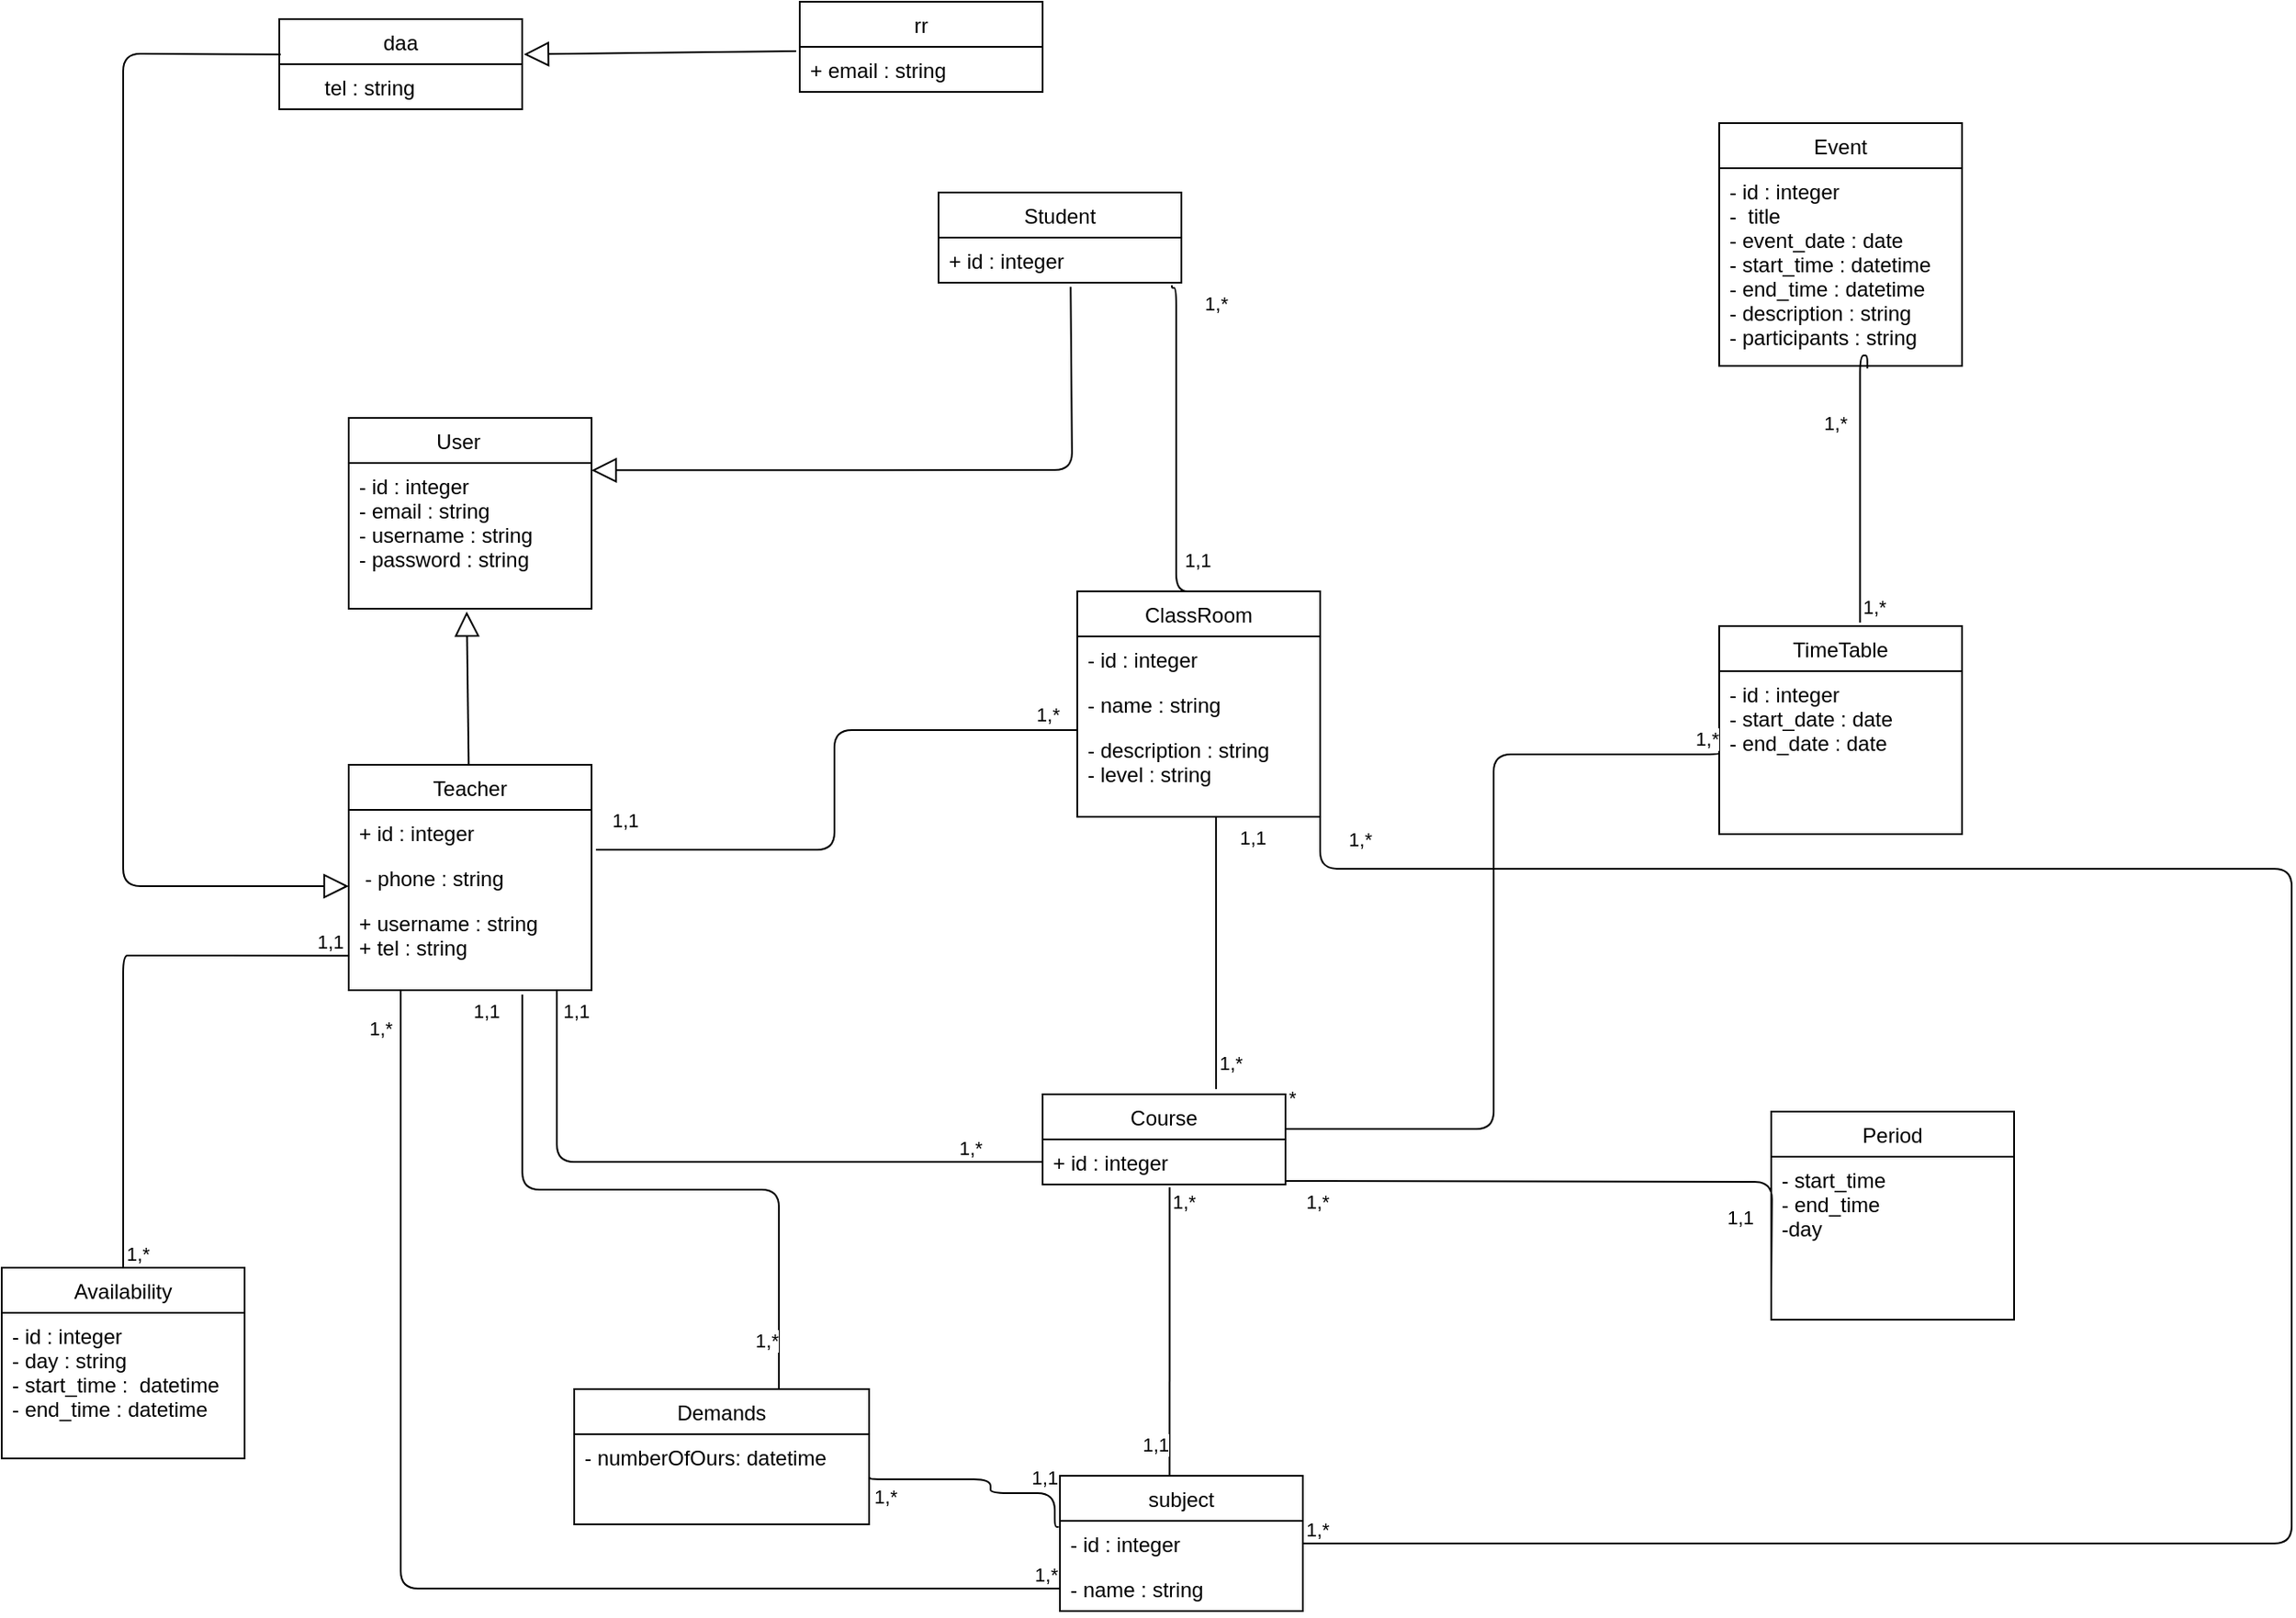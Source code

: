 <mxfile>
    <diagram id="ciQCrEyFvYRlzCqk7NxC" name="Page-1">
        <mxGraphModel dx="436" dy="273" grid="1" gridSize="10" guides="1" tooltips="1" connect="1" arrows="1" fold="1" page="1" pageScale="1" pageWidth="1654" pageHeight="1169" math="0" shadow="0">
            <root>
                <mxCell id="0"/>
                <mxCell id="1" parent="0"/>
                <mxCell id="2" value="User    " style="swimlane;fontStyle=0;childLayout=stackLayout;horizontal=1;startSize=26;fillColor=none;horizontalStack=0;resizeParent=1;resizeParentMax=0;resizeLast=0;collapsible=1;marginBottom=0;" vertex="1" parent="1">
                    <mxGeometry x="250" y="370" width="140" height="110" as="geometry"/>
                </mxCell>
                <mxCell id="5" value="- id : integer&#10;- email : string    &#10;- username : string&#10;- password : string" style="text;strokeColor=none;fillColor=none;align=left;verticalAlign=top;spacingLeft=4;spacingRight=4;overflow=hidden;rotatable=0;points=[[0,0.5],[1,0.5]];portConstraint=eastwest;" vertex="1" parent="2">
                    <mxGeometry y="26" width="140" height="84" as="geometry"/>
                </mxCell>
                <mxCell id="6" value="Student" style="swimlane;fontStyle=0;childLayout=stackLayout;horizontal=1;startSize=26;fillColor=none;horizontalStack=0;resizeParent=1;resizeParentMax=0;resizeLast=0;collapsible=1;marginBottom=0;" vertex="1" parent="1">
                    <mxGeometry x="590" y="240" width="140" height="52" as="geometry"/>
                </mxCell>
                <mxCell id="7" value="+ id : integer    " style="text;strokeColor=none;fillColor=none;align=left;verticalAlign=top;spacingLeft=4;spacingRight=4;overflow=hidden;rotatable=0;points=[[0,0.5],[1,0.5]];portConstraint=eastwest;" vertex="1" parent="6">
                    <mxGeometry y="26" width="140" height="26" as="geometry"/>
                </mxCell>
                <mxCell id="10" value="daa" style="swimlane;fontStyle=0;childLayout=stackLayout;horizontal=1;startSize=26;fillColor=none;horizontalStack=0;resizeParent=1;resizeParentMax=0;resizeLast=0;collapsible=1;marginBottom=0;" vertex="1" parent="1">
                    <mxGeometry x="210" y="140" width="140" height="52" as="geometry"/>
                </mxCell>
                <mxCell id="14" value="Teacher" style="swimlane;fontStyle=0;childLayout=stackLayout;horizontal=1;startSize=26;fillColor=none;horizontalStack=0;resizeParent=1;resizeParentMax=0;resizeLast=0;collapsible=1;marginBottom=0;" vertex="1" parent="1">
                    <mxGeometry x="250" y="570" width="140" height="130" as="geometry"/>
                </mxCell>
                <mxCell id="15" value="+ id : integer    " style="text;strokeColor=none;fillColor=none;align=left;verticalAlign=top;spacingLeft=4;spacingRight=4;overflow=hidden;rotatable=0;points=[[0,0.5],[1,0.5]];portConstraint=eastwest;" vertex="1" parent="14">
                    <mxGeometry y="26" width="140" height="26" as="geometry"/>
                </mxCell>
                <mxCell id="16" value=" - phone : string" style="text;strokeColor=none;fillColor=none;align=left;verticalAlign=top;spacingLeft=4;spacingRight=4;overflow=hidden;rotatable=0;points=[[0,0.5],[1,0.5]];portConstraint=eastwest;" vertex="1" parent="14">
                    <mxGeometry y="52" width="140" height="26" as="geometry"/>
                </mxCell>
                <mxCell id="17" value="+ username : string&#10;+ tel : string" style="text;strokeColor=none;fillColor=none;align=left;verticalAlign=top;spacingLeft=4;spacingRight=4;overflow=hidden;rotatable=0;points=[[0,0.5],[1,0.5]];portConstraint=eastwest;" vertex="1" parent="14">
                    <mxGeometry y="78" width="140" height="52" as="geometry"/>
                </mxCell>
                <mxCell id="18" value="" style="endArrow=block;endFill=0;endSize=12;html=1;entryX=0.486;entryY=1.019;entryDx=0;entryDy=0;entryPerimeter=0;" edge="1" parent="1" source="14" target="5">
                    <mxGeometry width="160" relative="1" as="geometry">
                        <mxPoint x="430" y="580" as="sourcePoint"/>
                        <mxPoint x="590" y="580" as="targetPoint"/>
                    </mxGeometry>
                </mxCell>
                <mxCell id="19" value="subject" style="swimlane;fontStyle=0;childLayout=stackLayout;horizontal=1;startSize=26;fillColor=none;horizontalStack=0;resizeParent=1;resizeParentMax=0;resizeLast=0;collapsible=1;marginBottom=0;" vertex="1" parent="1">
                    <mxGeometry x="660" y="980" width="140" height="78" as="geometry"/>
                </mxCell>
                <mxCell id="20" value="- id : integer    " style="text;strokeColor=none;fillColor=none;align=left;verticalAlign=top;spacingLeft=4;spacingRight=4;overflow=hidden;rotatable=0;points=[[0,0.5],[1,0.5]];portConstraint=eastwest;" vertex="1" parent="19">
                    <mxGeometry y="26" width="140" height="26" as="geometry"/>
                </mxCell>
                <mxCell id="21" value="- name : string&#10;" style="text;strokeColor=none;fillColor=none;align=left;verticalAlign=top;spacingLeft=4;spacingRight=4;overflow=hidden;rotatable=0;points=[[0,0.5],[1,0.5]];portConstraint=eastwest;" vertex="1" parent="19">
                    <mxGeometry y="52" width="140" height="26" as="geometry"/>
                </mxCell>
                <mxCell id="23" value="Period" style="swimlane;fontStyle=0;childLayout=stackLayout;horizontal=1;startSize=26;fillColor=none;horizontalStack=0;resizeParent=1;resizeParentMax=0;resizeLast=0;collapsible=1;marginBottom=0;" vertex="1" parent="1">
                    <mxGeometry x="1070" y="770" width="140" height="120" as="geometry"/>
                </mxCell>
                <mxCell id="24" value="- start_time&#10;- end_time&#10;-day" style="text;strokeColor=none;fillColor=none;align=left;verticalAlign=top;spacingLeft=4;spacingRight=4;overflow=hidden;rotatable=0;points=[[0,0.5],[1,0.5]];portConstraint=eastwest;" vertex="1" parent="23">
                    <mxGeometry y="26" width="140" height="94" as="geometry"/>
                </mxCell>
                <mxCell id="27" value="Demands" style="swimlane;fontStyle=0;childLayout=stackLayout;horizontal=1;startSize=26;fillColor=none;horizontalStack=0;resizeParent=1;resizeParentMax=0;resizeLast=0;collapsible=1;marginBottom=0;" vertex="1" parent="1">
                    <mxGeometry x="380" y="930" width="170" height="78" as="geometry"/>
                </mxCell>
                <mxCell id="30" value="- numberOfOurs: datetime&#10;" style="text;strokeColor=none;fillColor=none;align=left;verticalAlign=top;spacingLeft=4;spacingRight=4;overflow=hidden;rotatable=0;points=[[0,0.5],[1,0.5]];portConstraint=eastwest;" vertex="1" parent="27">
                    <mxGeometry y="26" width="170" height="52" as="geometry"/>
                </mxCell>
                <mxCell id="31" value="Event" style="swimlane;fontStyle=0;childLayout=stackLayout;horizontal=1;startSize=26;fillColor=none;horizontalStack=0;resizeParent=1;resizeParentMax=0;resizeLast=0;collapsible=1;marginBottom=0;" vertex="1" parent="1">
                    <mxGeometry x="1040" y="200" width="140" height="140" as="geometry"/>
                </mxCell>
                <mxCell id="32" value="- id : integer&#10;-  title&#10;- event_date : date&#10;- start_time : datetime&#10;- end_time : datetime&#10;- description : string&#10;- participants : string" style="text;strokeColor=none;fillColor=none;align=left;verticalAlign=top;spacingLeft=4;spacingRight=4;overflow=hidden;rotatable=0;points=[[0,0.5],[1,0.5]];portConstraint=eastwest;" vertex="1" parent="31">
                    <mxGeometry y="26" width="140" height="114" as="geometry"/>
                </mxCell>
                <mxCell id="39" value="ClassRoom" style="swimlane;fontStyle=0;childLayout=stackLayout;horizontal=1;startSize=26;fillColor=none;horizontalStack=0;resizeParent=1;resizeParentMax=0;resizeLast=0;collapsible=1;marginBottom=0;" vertex="1" parent="1">
                    <mxGeometry x="670" y="470" width="140" height="130" as="geometry"/>
                </mxCell>
                <mxCell id="40" value="- id : integer    " style="text;strokeColor=none;fillColor=none;align=left;verticalAlign=top;spacingLeft=4;spacingRight=4;overflow=hidden;rotatable=0;points=[[0,0.5],[1,0.5]];portConstraint=eastwest;" vertex="1" parent="39">
                    <mxGeometry y="26" width="140" height="26" as="geometry"/>
                </mxCell>
                <mxCell id="41" value="- name : string&#10;" style="text;strokeColor=none;fillColor=none;align=left;verticalAlign=top;spacingLeft=4;spacingRight=4;overflow=hidden;rotatable=0;points=[[0,0.5],[1,0.5]];portConstraint=eastwest;" vertex="1" parent="39">
                    <mxGeometry y="52" width="140" height="26" as="geometry"/>
                </mxCell>
                <mxCell id="42" value="- description : string &#10;- level : string" style="text;strokeColor=none;fillColor=none;align=left;verticalAlign=top;spacingLeft=4;spacingRight=4;overflow=hidden;rotatable=0;points=[[0,0.5],[1,0.5]];portConstraint=eastwest;" vertex="1" parent="39">
                    <mxGeometry y="78" width="140" height="52" as="geometry"/>
                </mxCell>
                <mxCell id="43" value="Course" style="swimlane;fontStyle=0;childLayout=stackLayout;horizontal=1;startSize=26;fillColor=none;horizontalStack=0;resizeParent=1;resizeParentMax=0;resizeLast=0;collapsible=1;marginBottom=0;" vertex="1" parent="1">
                    <mxGeometry x="650" y="760" width="140" height="52" as="geometry"/>
                </mxCell>
                <mxCell id="44" value="+ id : integer    " style="text;strokeColor=none;fillColor=none;align=left;verticalAlign=top;spacingLeft=4;spacingRight=4;overflow=hidden;rotatable=0;points=[[0,0.5],[1,0.5]];portConstraint=eastwest;" vertex="1" parent="43">
                    <mxGeometry y="26" width="140" height="26" as="geometry"/>
                </mxCell>
                <mxCell id="47" value="Availability" style="swimlane;fontStyle=0;childLayout=stackLayout;horizontal=1;startSize=26;fillColor=none;horizontalStack=0;resizeParent=1;resizeParentMax=0;resizeLast=0;collapsible=1;marginBottom=0;" vertex="1" parent="1">
                    <mxGeometry x="50" y="860" width="140" height="110" as="geometry"/>
                </mxCell>
                <mxCell id="48" value="- id : integer   &#10;- day : string&#10;- start_time :  datetime&#10;- end_time : datetime" style="text;strokeColor=none;fillColor=none;align=left;verticalAlign=top;spacingLeft=4;spacingRight=4;overflow=hidden;rotatable=0;points=[[0,0.5],[1,0.5]];portConstraint=eastwest;" vertex="1" parent="47">
                    <mxGeometry y="26" width="140" height="84" as="geometry"/>
                </mxCell>
                <mxCell id="51" value="" style="endArrow=none;endFill=0;endSize=12;html=1;entryX=0.5;entryY=0;entryDx=0;entryDy=0;exitX=0.003;exitY=0.617;exitDx=0;exitDy=0;exitPerimeter=0;" edge="1" parent="1" source="17" target="47">
                    <mxGeometry width="160" relative="1" as="geometry">
                        <mxPoint x="150" y="680" as="sourcePoint"/>
                        <mxPoint x="158.75" y="880" as="targetPoint"/>
                        <Array as="points">
                            <mxPoint x="130" y="680"/>
                            <mxPoint x="120" y="680"/>
                        </Array>
                    </mxGeometry>
                </mxCell>
                <mxCell id="52" value="" style="endArrow=none;html=1;edgeStyle=orthogonalEdgeStyle;entryX=0.857;entryY=1;entryDx=0;entryDy=0;entryPerimeter=0;exitX=0;exitY=0.5;exitDx=0;exitDy=0;" edge="1" parent="1" source="44" target="17">
                    <mxGeometry relative="1" as="geometry">
                        <mxPoint x="570" y="800" as="sourcePoint"/>
                        <mxPoint x="820" y="840" as="targetPoint"/>
                    </mxGeometry>
                </mxCell>
                <mxCell id="53" value="1,*" style="edgeLabel;resizable=0;html=1;align=left;verticalAlign=bottom;" connectable="0" vertex="1" parent="52">
                    <mxGeometry x="-1" relative="1" as="geometry">
                        <mxPoint x="-50" as="offset"/>
                    </mxGeometry>
                </mxCell>
                <mxCell id="54" value="1,1" style="edgeLabel;resizable=0;html=1;align=right;verticalAlign=bottom;" connectable="0" vertex="1" parent="52">
                    <mxGeometry x="1" relative="1" as="geometry">
                        <mxPoint x="20" y="20" as="offset"/>
                    </mxGeometry>
                </mxCell>
                <mxCell id="55" value="" style="endArrow=none;html=1;edgeStyle=orthogonalEdgeStyle;exitX=0.523;exitY=1.062;exitDx=0;exitDy=0;exitPerimeter=0;" edge="1" parent="1" source="44">
                    <mxGeometry relative="1" as="geometry">
                        <mxPoint x="722.52" y="892.756" as="sourcePoint"/>
                        <mxPoint x="723" y="980" as="targetPoint"/>
                        <Array as="points">
                            <mxPoint x="723" y="980"/>
                        </Array>
                    </mxGeometry>
                </mxCell>
                <mxCell id="56" value="1,*" style="edgeLabel;resizable=0;html=1;align=left;verticalAlign=bottom;" connectable="0" vertex="1" parent="55">
                    <mxGeometry x="-1" relative="1" as="geometry">
                        <mxPoint y="17" as="offset"/>
                    </mxGeometry>
                </mxCell>
                <mxCell id="57" value="1,1" style="edgeLabel;resizable=0;html=1;align=right;verticalAlign=bottom;" connectable="0" vertex="1" parent="55">
                    <mxGeometry x="1" relative="1" as="geometry">
                        <mxPoint y="-10" as="offset"/>
                    </mxGeometry>
                </mxCell>
                <mxCell id="58" value="" style="endArrow=none;html=1;edgeStyle=orthogonalEdgeStyle;entryX=0;entryY=0.5;entryDx=0;entryDy=0;" edge="1" parent="1">
                    <mxGeometry relative="1" as="geometry">
                        <mxPoint x="790" y="810" as="sourcePoint"/>
                        <mxPoint x="1070" y="873" as="targetPoint"/>
                    </mxGeometry>
                </mxCell>
                <mxCell id="59" value="1,*" style="edgeLabel;resizable=0;html=1;align=left;verticalAlign=bottom;" connectable="0" vertex="1" parent="58">
                    <mxGeometry x="-1" relative="1" as="geometry">
                        <mxPoint x="10" y="20" as="offset"/>
                    </mxGeometry>
                </mxCell>
                <mxCell id="60" value="1,1" style="edgeLabel;resizable=0;html=1;align=right;verticalAlign=bottom;" connectable="0" vertex="1" parent="58">
                    <mxGeometry x="1" relative="1" as="geometry">
                        <mxPoint x="-10" y="-33" as="offset"/>
                    </mxGeometry>
                </mxCell>
                <mxCell id="61" value="" style="endArrow=none;html=1;edgeStyle=orthogonalEdgeStyle;entryX=0.571;entryY=1;entryDx=0;entryDy=0;entryPerimeter=0;" edge="1" parent="1" target="42">
                    <mxGeometry relative="1" as="geometry">
                        <mxPoint x="750" y="750" as="sourcePoint"/>
                        <mxPoint x="743" y="610" as="targetPoint"/>
                        <Array as="points">
                            <mxPoint x="750" y="760"/>
                        </Array>
                    </mxGeometry>
                </mxCell>
                <mxCell id="62" value="1,*" style="edgeLabel;resizable=0;html=1;align=left;verticalAlign=bottom;" connectable="0" vertex="1" parent="61">
                    <mxGeometry x="-1" relative="1" as="geometry">
                        <mxPoint as="offset"/>
                    </mxGeometry>
                </mxCell>
                <mxCell id="63" value="1,1" style="edgeLabel;resizable=0;html=1;align=right;verticalAlign=bottom;" connectable="0" vertex="1" parent="61">
                    <mxGeometry x="1" relative="1" as="geometry">
                        <mxPoint x="30" y="20" as="offset"/>
                    </mxGeometry>
                </mxCell>
                <mxCell id="64" value="" style="endArrow=none;html=1;edgeStyle=orthogonalEdgeStyle;exitX=0.715;exitY=1.047;exitDx=0;exitDy=0;exitPerimeter=0;" edge="1" parent="1" source="17" target="27">
                    <mxGeometry relative="1" as="geometry">
                        <mxPoint x="350" y="760" as="sourcePoint"/>
                        <mxPoint x="180" y="780" as="targetPoint"/>
                        <Array as="points">
                            <mxPoint x="350" y="815"/>
                            <mxPoint x="498" y="815"/>
                        </Array>
                    </mxGeometry>
                </mxCell>
                <mxCell id="65" value="1,1" style="edgeLabel;resizable=0;html=1;align=left;verticalAlign=bottom;" connectable="0" vertex="1" parent="64">
                    <mxGeometry x="-1" relative="1" as="geometry">
                        <mxPoint x="-30" y="18" as="offset"/>
                    </mxGeometry>
                </mxCell>
                <mxCell id="66" value="1,*" style="edgeLabel;resizable=0;html=1;align=right;verticalAlign=bottom;" connectable="0" vertex="1" parent="64">
                    <mxGeometry x="1" relative="1" as="geometry">
                        <mxPoint y="-20" as="offset"/>
                    </mxGeometry>
                </mxCell>
                <mxCell id="67" value="" style="endArrow=none;html=1;edgeStyle=orthogonalEdgeStyle;exitX=1.018;exitY=-0.115;exitDx=0;exitDy=0;exitPerimeter=0;entryX=0;entryY=0.038;entryDx=0;entryDy=0;entryPerimeter=0;" edge="1" parent="1" source="16" target="42">
                    <mxGeometry relative="1" as="geometry">
                        <mxPoint x="470" y="585" as="sourcePoint"/>
                        <mxPoint x="630" y="585" as="targetPoint"/>
                    </mxGeometry>
                </mxCell>
                <mxCell id="68" value="1,1" style="edgeLabel;resizable=0;html=1;align=left;verticalAlign=bottom;" connectable="0" vertex="1" parent="67">
                    <mxGeometry x="-1" relative="1" as="geometry">
                        <mxPoint x="7" y="-9" as="offset"/>
                    </mxGeometry>
                </mxCell>
                <mxCell id="69" value="1,*" style="edgeLabel;resizable=0;html=1;align=right;verticalAlign=bottom;" connectable="0" vertex="1" parent="67">
                    <mxGeometry x="1" relative="1" as="geometry">
                        <mxPoint x="-10" as="offset"/>
                    </mxGeometry>
                </mxCell>
                <mxCell id="70" value="TimeTable" style="swimlane;fontStyle=0;childLayout=stackLayout;horizontal=1;startSize=26;fillColor=none;horizontalStack=0;resizeParent=1;resizeParentMax=0;resizeLast=0;collapsible=1;marginBottom=0;" vertex="1" parent="1">
                    <mxGeometry x="1040" y="490" width="140" height="120" as="geometry"/>
                </mxCell>
                <mxCell id="71" value="- id : integer&#10;- start_date : date&#10;- end_date : date" style="text;strokeColor=none;fillColor=none;align=left;verticalAlign=top;spacingLeft=4;spacingRight=4;overflow=hidden;rotatable=0;points=[[0,0.5],[1,0.5]];portConstraint=eastwest;" vertex="1" parent="70">
                    <mxGeometry y="26" width="140" height="94" as="geometry"/>
                </mxCell>
                <mxCell id="76" value="" style="endArrow=none;html=1;edgeStyle=orthogonalEdgeStyle;entryX=0;entryY=0.5;entryDx=0;entryDy=0;exitX=1;exitY=0.385;exitDx=0;exitDy=0;exitPerimeter=0;" edge="1" parent="1" source="43" target="71">
                    <mxGeometry relative="1" as="geometry">
                        <mxPoint x="820" y="780" as="sourcePoint"/>
                        <mxPoint x="1036.22" y="537.996" as="targetPoint"/>
                        <Array as="points">
                            <mxPoint x="910" y="780"/>
                            <mxPoint x="910" y="564"/>
                            <mxPoint x="1040" y="564"/>
                        </Array>
                    </mxGeometry>
                </mxCell>
                <mxCell id="77" value="*" style="edgeLabel;resizable=0;html=1;align=left;verticalAlign=bottom;" connectable="0" vertex="1" parent="76">
                    <mxGeometry x="-1" relative="1" as="geometry">
                        <mxPoint y="-10" as="offset"/>
                    </mxGeometry>
                </mxCell>
                <mxCell id="78" value="1,*" style="edgeLabel;resizable=0;html=1;align=right;verticalAlign=bottom;" connectable="0" vertex="1" parent="76">
                    <mxGeometry x="1" relative="1" as="geometry"/>
                </mxCell>
                <mxCell id="79" value="" style="endArrow=none;html=1;edgeStyle=orthogonalEdgeStyle;exitX=0.58;exitY=-0.017;exitDx=0;exitDy=0;exitPerimeter=0;entryX=0.61;entryY=1.013;entryDx=0;entryDy=0;entryPerimeter=0;" edge="1" parent="1" source="70" target="32">
                    <mxGeometry relative="1" as="geometry">
                        <mxPoint x="1040" y="400" as="sourcePoint"/>
                        <mxPoint x="1121" y="330" as="targetPoint"/>
                        <Array as="points">
                            <mxPoint x="1121" y="334"/>
                            <mxPoint x="1125" y="334"/>
                        </Array>
                    </mxGeometry>
                </mxCell>
                <mxCell id="80" value="1,*" style="edgeLabel;resizable=0;html=1;align=left;verticalAlign=bottom;" connectable="0" vertex="1" parent="79">
                    <mxGeometry x="-1" relative="1" as="geometry"/>
                </mxCell>
                <mxCell id="81" value="1,*" style="edgeLabel;resizable=0;html=1;align=right;verticalAlign=bottom;" connectable="0" vertex="1" parent="79">
                    <mxGeometry x="1" relative="1" as="geometry">
                        <mxPoint x="-11" y="40" as="offset"/>
                    </mxGeometry>
                </mxCell>
                <mxCell id="85" value="rr" style="swimlane;fontStyle=0;childLayout=stackLayout;horizontal=1;startSize=26;fillColor=none;horizontalStack=0;resizeParent=1;resizeParentMax=0;resizeLast=0;collapsible=1;marginBottom=0;" vertex="1" parent="1">
                    <mxGeometry x="510" y="130" width="140" height="52" as="geometry"/>
                </mxCell>
                <mxCell id="87" value="+ email : string&#10;" style="text;strokeColor=none;fillColor=none;align=left;verticalAlign=top;spacingLeft=4;spacingRight=4;overflow=hidden;rotatable=0;points=[[0,0.5],[1,0.5]];portConstraint=eastwest;" vertex="1" parent="85">
                    <mxGeometry y="26" width="140" height="26" as="geometry"/>
                </mxCell>
                <mxCell id="90" value="" style="endArrow=block;endFill=0;endSize=12;html=1;exitX=-0.015;exitY=0.096;exitDx=0;exitDy=0;exitPerimeter=0;entryX=1.007;entryY=0.936;entryDx=0;entryDy=0;entryPerimeter=0;" edge="1" parent="1" source="87">
                    <mxGeometry width="160" relative="1" as="geometry">
                        <mxPoint x="500" y="160.136" as="sourcePoint"/>
                        <mxPoint x="350.98" y="160.336" as="targetPoint"/>
                    </mxGeometry>
                </mxCell>
                <mxCell id="91" value="" style="endArrow=block;endFill=0;endSize=12;html=1;entryX=1.007;entryY=0.936;entryDx=0;entryDy=0;entryPerimeter=0;exitX=0.544;exitY=1.09;exitDx=0;exitDy=0;exitPerimeter=0;" edge="1" parent="1" source="7">
                    <mxGeometry width="160" relative="1" as="geometry">
                        <mxPoint x="667" y="370.988" as="sourcePoint"/>
                        <mxPoint x="390" y="400.196" as="targetPoint"/>
                        <Array as="points">
                            <mxPoint x="667" y="400"/>
                        </Array>
                    </mxGeometry>
                </mxCell>
                <mxCell id="92" value="" style="endArrow=none;html=1;edgeStyle=orthogonalEdgeStyle;entryX=0.961;entryY=1.058;entryDx=0;entryDy=0;entryPerimeter=0;exitX=0.5;exitY=0;exitDx=0;exitDy=0;" edge="1" parent="1" source="39" target="7">
                    <mxGeometry relative="1" as="geometry">
                        <mxPoint x="650" y="434.58" as="sourcePoint"/>
                        <mxPoint x="727.06" y="370.988" as="targetPoint"/>
                        <Array as="points">
                            <mxPoint x="727" y="470"/>
                            <mxPoint x="727" y="295"/>
                            <mxPoint x="725" y="295"/>
                        </Array>
                    </mxGeometry>
                </mxCell>
                <mxCell id="93" value="1,1" style="edgeLabel;resizable=0;html=1;align=left;verticalAlign=bottom;" connectable="0" vertex="1" parent="92">
                    <mxGeometry x="-1" relative="1" as="geometry">
                        <mxPoint x="-10" y="-10" as="offset"/>
                    </mxGeometry>
                </mxCell>
                <mxCell id="94" value="1,*" style="edgeLabel;resizable=0;html=1;align=right;verticalAlign=bottom;" connectable="0" vertex="1" parent="92">
                    <mxGeometry x="1" relative="1" as="geometry">
                        <mxPoint x="33" y="19" as="offset"/>
                    </mxGeometry>
                </mxCell>
                <mxCell id="96" value="" style="endArrow=block;endFill=0;endSize=12;html=1;exitX=0.006;exitY=0.393;exitDx=0;exitDy=0;exitPerimeter=0;" edge="1" parent="1" source="10">
                    <mxGeometry width="160" relative="1" as="geometry">
                        <mxPoint x="181.009" y="569.01" as="sourcePoint"/>
                        <mxPoint x="250" y="640" as="targetPoint"/>
                        <Array as="points">
                            <mxPoint x="120" y="160"/>
                            <mxPoint x="120" y="640"/>
                        </Array>
                    </mxGeometry>
                </mxCell>
                <mxCell id="98" value="" style="endArrow=none;html=1;edgeStyle=orthogonalEdgeStyle;entryX=0;entryY=0.5;entryDx=0;entryDy=0;exitX=0.214;exitY=1;exitDx=0;exitDy=0;exitPerimeter=0;" edge="1" parent="1" source="17" target="21">
                    <mxGeometry relative="1" as="geometry">
                        <mxPoint x="330" y="730" as="sourcePoint"/>
                        <mxPoint x="390" y="1060" as="targetPoint"/>
                        <Array as="points">
                            <mxPoint x="280" y="1045"/>
                        </Array>
                    </mxGeometry>
                </mxCell>
                <mxCell id="99" value="&lt;br&gt;1,*" style="edgeLabel;resizable=0;html=1;align=left;verticalAlign=bottom;strokeColor=#000000;fillColor=none;" connectable="0" vertex="1" parent="98">
                    <mxGeometry x="-1" relative="1" as="geometry">
                        <mxPoint x="-20" y="30" as="offset"/>
                    </mxGeometry>
                </mxCell>
                <mxCell id="100" value="1,*" style="edgeLabel;resizable=0;html=1;align=right;verticalAlign=bottom;strokeColor=#000000;fillColor=none;" connectable="0" vertex="1" parent="98">
                    <mxGeometry x="1" relative="1" as="geometry"/>
                </mxCell>
                <mxCell id="104" value="" style="endArrow=none;html=1;edgeStyle=orthogonalEdgeStyle;entryX=-0.005;entryY=0.135;entryDx=0;entryDy=0;entryPerimeter=0;exitX=1.003;exitY=0.479;exitDx=0;exitDy=0;exitPerimeter=0;" edge="1" parent="1" source="30" target="20">
                    <mxGeometry relative="1" as="geometry">
                        <mxPoint x="590" y="950" as="sourcePoint"/>
                        <mxPoint x="680" y="970" as="targetPoint"/>
                        <Array as="points">
                            <mxPoint x="551" y="982"/>
                            <mxPoint x="620" y="982"/>
                            <mxPoint x="620" y="990"/>
                            <mxPoint x="657" y="990"/>
                            <mxPoint x="657" y="1010"/>
                        </Array>
                    </mxGeometry>
                </mxCell>
                <mxCell id="105" value="1,*" style="edgeLabel;resizable=0;html=1;align=left;verticalAlign=bottom;strokeColor=#000000;fillColor=none;" connectable="0" vertex="1" parent="104">
                    <mxGeometry x="-1" relative="1" as="geometry">
                        <mxPoint y="20" as="offset"/>
                    </mxGeometry>
                </mxCell>
                <mxCell id="106" value="1,1" style="edgeLabel;resizable=0;html=1;align=right;verticalAlign=bottom;strokeColor=#000000;fillColor=none;" connectable="0" vertex="1" parent="104">
                    <mxGeometry x="1" relative="1" as="geometry">
                        <mxPoint y="-20" as="offset"/>
                    </mxGeometry>
                </mxCell>
                <mxCell id="107" value="&lt;span style=&quot;text-align: left;&quot;&gt;&amp;nbsp;tel : string&lt;/span&gt;" style="text;html=1;align=center;verticalAlign=middle;resizable=0;points=[];autosize=1;strokeColor=none;fillColor=none;" vertex="1" parent="1">
                    <mxGeometry x="220" y="165" width="80" height="30" as="geometry"/>
                </mxCell>
                <mxCell id="109" value="" style="endArrow=none;html=1;edgeStyle=orthogonalEdgeStyle;exitX=1;exitY=0.5;exitDx=0;exitDy=0;entryX=1;entryY=0.5;entryDx=0;entryDy=0;" edge="1" parent="1" source="20" target="42">
                    <mxGeometry relative="1" as="geometry">
                        <mxPoint x="910" y="1018.29" as="sourcePoint"/>
                        <mxPoint x="1286" y="630" as="targetPoint"/>
                        <Array as="points">
                            <mxPoint x="1370" y="1019"/>
                            <mxPoint x="1370" y="630"/>
                            <mxPoint x="810" y="630"/>
                        </Array>
                    </mxGeometry>
                </mxCell>
                <mxCell id="110" value="1,*" style="edgeLabel;resizable=0;html=1;align=left;verticalAlign=bottom;strokeColor=#000000;fillColor=none;" connectable="0" vertex="1" parent="109">
                    <mxGeometry x="-1" relative="1" as="geometry"/>
                </mxCell>
                <mxCell id="111" value="1,*" style="edgeLabel;resizable=0;html=1;align=right;verticalAlign=bottom;strokeColor=#000000;fillColor=none;" connectable="0" vertex="1" parent="109">
                    <mxGeometry x="1" relative="1" as="geometry">
                        <mxPoint x="30" y="47" as="offset"/>
                    </mxGeometry>
                </mxCell>
                <mxCell id="112" value="1,1" style="edgeLabel;resizable=0;html=1;align=left;verticalAlign=bottom;strokeColor=#000000;fillColor=none;direction=south;" connectable="0" vertex="1" parent="1">
                    <mxGeometry x="230.0" y="680" as="geometry"/>
                </mxCell>
                <mxCell id="113" value="1,*" style="edgeLabel;resizable=0;html=1;align=left;verticalAlign=bottom;strokeColor=#000000;fillColor=none;direction=south;" connectable="0" vertex="1" parent="1">
                    <mxGeometry x="120.0" y="860" as="geometry"/>
                </mxCell>
            </root>
        </mxGraphModel>
    </diagram>
</mxfile>